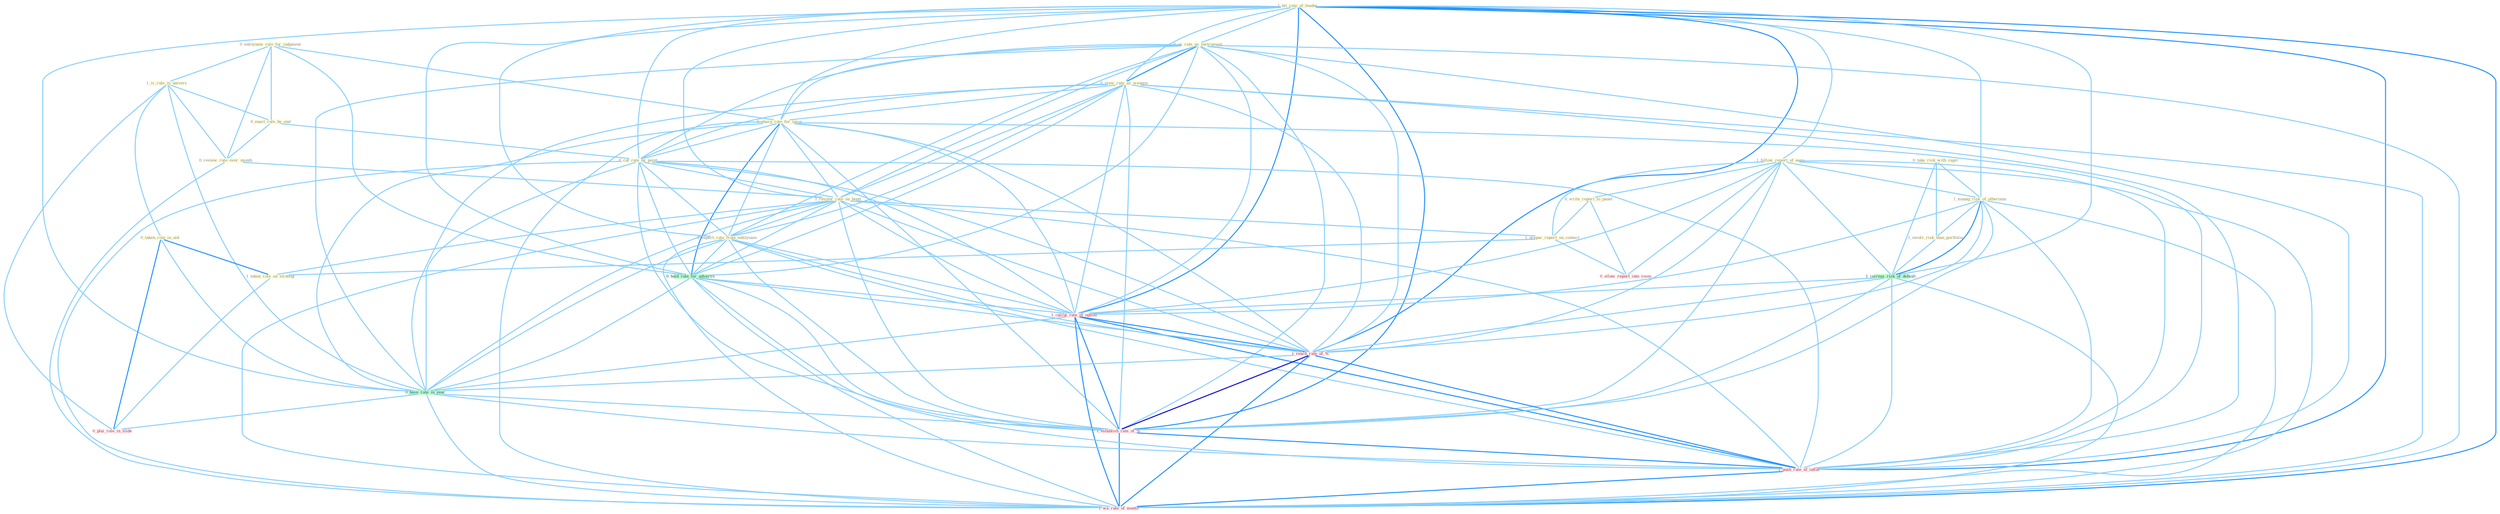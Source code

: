 Graph G{ 
    node
    [shape=polygon,style=filled,width=.5,height=.06,color="#BDFCC9",fixedsize=true,fontsize=4,
    fontcolor="#2f4f4f"];
    {node
    [color="#ffffe0", fontcolor="#8b7d6b"] "0_entitynam_rule_for_judgment " "1_hit_rate_of_leader " "0_take_risk_with_capit " "1_is_rule_in_univers " "0_us_rate_as_instrument " "1_follow_report_of_earn " "0_view_rate_as_weapon " "0_enact_rule_by_end " "1_manag_risk_of_othernum " "0_review_rule_over_month " "0_charg_rate_for_insur " "1_involv_risk_than_portfolio " "0_cut_rate_by_point " "1_review_rate_on_bond " "0_taken_role_in_aid " "0_write_report_to_panel " "1_prepar_report_on_contact " "1_taken_role_on_strategi " "0_expect_rate_from_entitynam "}
{node [color="#fff0f5", fontcolor="#b22222"] "0_allow_report_into_room " "1_calcul_rate_of_option " "1_reach_rate_of_% " "1_establish_rate_of_% " "0_plai_role_in_slide " "1_push_rate_of_inflat " "1_wa_rate_of_month "}
edge [color="#B0E2FF"];

	"0_entitynam_rule_for_judgment " -- "1_is_rule_in_univers " [w="1", color="#87cefa" ];
	"0_entitynam_rule_for_judgment " -- "0_enact_rule_by_end " [w="1", color="#87cefa" ];
	"0_entitynam_rule_for_judgment " -- "0_review_rule_over_month " [w="1", color="#87cefa" ];
	"0_entitynam_rule_for_judgment " -- "0_charg_rate_for_insur " [w="1", color="#87cefa" ];
	"0_entitynam_rule_for_judgment " -- "0_hold_rate_for_advertis " [w="1", color="#87cefa" ];
	"1_hit_rate_of_leader " -- "0_us_rate_as_instrument " [w="1", color="#87cefa" ];
	"1_hit_rate_of_leader " -- "1_follow_report_of_earn " [w="1", color="#87cefa" ];
	"1_hit_rate_of_leader " -- "0_view_rate_as_weapon " [w="1", color="#87cefa" ];
	"1_hit_rate_of_leader " -- "1_manag_risk_of_othernum " [w="1", color="#87cefa" ];
	"1_hit_rate_of_leader " -- "0_charg_rate_for_insur " [w="1", color="#87cefa" ];
	"1_hit_rate_of_leader " -- "0_cut_rate_by_point " [w="1", color="#87cefa" ];
	"1_hit_rate_of_leader " -- "1_review_rate_on_bond " [w="1", color="#87cefa" ];
	"1_hit_rate_of_leader " -- "0_expect_rate_from_entitynam " [w="1", color="#87cefa" ];
	"1_hit_rate_of_leader " -- "1_increas_risk_of_default " [w="1", color="#87cefa" ];
	"1_hit_rate_of_leader " -- "0_hold_rate_for_advertis " [w="1", color="#87cefa" ];
	"1_hit_rate_of_leader " -- "1_calcul_rate_of_option " [w="2", color="#1e90ff" , len=0.8];
	"1_hit_rate_of_leader " -- "1_reach_rate_of_% " [w="2", color="#1e90ff" , len=0.8];
	"1_hit_rate_of_leader " -- "0_have_rate_in_year " [w="1", color="#87cefa" ];
	"1_hit_rate_of_leader " -- "1_establish_rate_of_% " [w="2", color="#1e90ff" , len=0.8];
	"1_hit_rate_of_leader " -- "1_push_rate_of_inflat " [w="2", color="#1e90ff" , len=0.8];
	"1_hit_rate_of_leader " -- "1_wa_rate_of_month " [w="2", color="#1e90ff" , len=0.8];
	"0_take_risk_with_capit " -- "1_manag_risk_of_othernum " [w="1", color="#87cefa" ];
	"0_take_risk_with_capit " -- "1_involv_risk_than_portfolio " [w="1", color="#87cefa" ];
	"0_take_risk_with_capit " -- "1_increas_risk_of_default " [w="1", color="#87cefa" ];
	"1_is_rule_in_univers " -- "0_enact_rule_by_end " [w="1", color="#87cefa" ];
	"1_is_rule_in_univers " -- "0_review_rule_over_month " [w="1", color="#87cefa" ];
	"1_is_rule_in_univers " -- "0_taken_role_in_aid " [w="1", color="#87cefa" ];
	"1_is_rule_in_univers " -- "0_have_rate_in_year " [w="1", color="#87cefa" ];
	"1_is_rule_in_univers " -- "0_plai_role_in_slide " [w="1", color="#87cefa" ];
	"0_us_rate_as_instrument " -- "0_view_rate_as_weapon " [w="2", color="#1e90ff" , len=0.8];
	"0_us_rate_as_instrument " -- "0_charg_rate_for_insur " [w="1", color="#87cefa" ];
	"0_us_rate_as_instrument " -- "0_cut_rate_by_point " [w="1", color="#87cefa" ];
	"0_us_rate_as_instrument " -- "1_review_rate_on_bond " [w="1", color="#87cefa" ];
	"0_us_rate_as_instrument " -- "0_expect_rate_from_entitynam " [w="1", color="#87cefa" ];
	"0_us_rate_as_instrument " -- "0_hold_rate_for_advertis " [w="1", color="#87cefa" ];
	"0_us_rate_as_instrument " -- "1_calcul_rate_of_option " [w="1", color="#87cefa" ];
	"0_us_rate_as_instrument " -- "1_reach_rate_of_% " [w="1", color="#87cefa" ];
	"0_us_rate_as_instrument " -- "0_have_rate_in_year " [w="1", color="#87cefa" ];
	"0_us_rate_as_instrument " -- "1_establish_rate_of_% " [w="1", color="#87cefa" ];
	"0_us_rate_as_instrument " -- "1_push_rate_of_inflat " [w="1", color="#87cefa" ];
	"0_us_rate_as_instrument " -- "1_wa_rate_of_month " [w="1", color="#87cefa" ];
	"1_follow_report_of_earn " -- "1_manag_risk_of_othernum " [w="1", color="#87cefa" ];
	"1_follow_report_of_earn " -- "0_write_report_to_panel " [w="1", color="#87cefa" ];
	"1_follow_report_of_earn " -- "1_prepar_report_on_contact " [w="1", color="#87cefa" ];
	"1_follow_report_of_earn " -- "1_increas_risk_of_default " [w="1", color="#87cefa" ];
	"1_follow_report_of_earn " -- "0_allow_report_into_room " [w="1", color="#87cefa" ];
	"1_follow_report_of_earn " -- "1_calcul_rate_of_option " [w="1", color="#87cefa" ];
	"1_follow_report_of_earn " -- "1_reach_rate_of_% " [w="1", color="#87cefa" ];
	"1_follow_report_of_earn " -- "1_establish_rate_of_% " [w="1", color="#87cefa" ];
	"1_follow_report_of_earn " -- "1_push_rate_of_inflat " [w="1", color="#87cefa" ];
	"1_follow_report_of_earn " -- "1_wa_rate_of_month " [w="1", color="#87cefa" ];
	"0_view_rate_as_weapon " -- "0_charg_rate_for_insur " [w="1", color="#87cefa" ];
	"0_view_rate_as_weapon " -- "0_cut_rate_by_point " [w="1", color="#87cefa" ];
	"0_view_rate_as_weapon " -- "1_review_rate_on_bond " [w="1", color="#87cefa" ];
	"0_view_rate_as_weapon " -- "0_expect_rate_from_entitynam " [w="1", color="#87cefa" ];
	"0_view_rate_as_weapon " -- "0_hold_rate_for_advertis " [w="1", color="#87cefa" ];
	"0_view_rate_as_weapon " -- "1_calcul_rate_of_option " [w="1", color="#87cefa" ];
	"0_view_rate_as_weapon " -- "1_reach_rate_of_% " [w="1", color="#87cefa" ];
	"0_view_rate_as_weapon " -- "0_have_rate_in_year " [w="1", color="#87cefa" ];
	"0_view_rate_as_weapon " -- "1_establish_rate_of_% " [w="1", color="#87cefa" ];
	"0_view_rate_as_weapon " -- "1_push_rate_of_inflat " [w="1", color="#87cefa" ];
	"0_view_rate_as_weapon " -- "1_wa_rate_of_month " [w="1", color="#87cefa" ];
	"0_enact_rule_by_end " -- "0_review_rule_over_month " [w="1", color="#87cefa" ];
	"0_enact_rule_by_end " -- "0_cut_rate_by_point " [w="1", color="#87cefa" ];
	"1_manag_risk_of_othernum " -- "1_involv_risk_than_portfolio " [w="1", color="#87cefa" ];
	"1_manag_risk_of_othernum " -- "1_increas_risk_of_default " [w="2", color="#1e90ff" , len=0.8];
	"1_manag_risk_of_othernum " -- "1_calcul_rate_of_option " [w="1", color="#87cefa" ];
	"1_manag_risk_of_othernum " -- "1_reach_rate_of_% " [w="1", color="#87cefa" ];
	"1_manag_risk_of_othernum " -- "1_establish_rate_of_% " [w="1", color="#87cefa" ];
	"1_manag_risk_of_othernum " -- "1_push_rate_of_inflat " [w="1", color="#87cefa" ];
	"1_manag_risk_of_othernum " -- "1_wa_rate_of_month " [w="1", color="#87cefa" ];
	"0_review_rule_over_month " -- "1_review_rate_on_bond " [w="1", color="#87cefa" ];
	"0_review_rule_over_month " -- "1_wa_rate_of_month " [w="1", color="#87cefa" ];
	"0_charg_rate_for_insur " -- "0_cut_rate_by_point " [w="1", color="#87cefa" ];
	"0_charg_rate_for_insur " -- "1_review_rate_on_bond " [w="1", color="#87cefa" ];
	"0_charg_rate_for_insur " -- "0_expect_rate_from_entitynam " [w="1", color="#87cefa" ];
	"0_charg_rate_for_insur " -- "0_hold_rate_for_advertis " [w="2", color="#1e90ff" , len=0.8];
	"0_charg_rate_for_insur " -- "1_calcul_rate_of_option " [w="1", color="#87cefa" ];
	"0_charg_rate_for_insur " -- "1_reach_rate_of_% " [w="1", color="#87cefa" ];
	"0_charg_rate_for_insur " -- "0_have_rate_in_year " [w="1", color="#87cefa" ];
	"0_charg_rate_for_insur " -- "1_establish_rate_of_% " [w="1", color="#87cefa" ];
	"0_charg_rate_for_insur " -- "1_push_rate_of_inflat " [w="1", color="#87cefa" ];
	"0_charg_rate_for_insur " -- "1_wa_rate_of_month " [w="1", color="#87cefa" ];
	"1_involv_risk_than_portfolio " -- "1_increas_risk_of_default " [w="1", color="#87cefa" ];
	"0_cut_rate_by_point " -- "1_review_rate_on_bond " [w="1", color="#87cefa" ];
	"0_cut_rate_by_point " -- "0_expect_rate_from_entitynam " [w="1", color="#87cefa" ];
	"0_cut_rate_by_point " -- "0_hold_rate_for_advertis " [w="1", color="#87cefa" ];
	"0_cut_rate_by_point " -- "1_calcul_rate_of_option " [w="1", color="#87cefa" ];
	"0_cut_rate_by_point " -- "1_reach_rate_of_% " [w="1", color="#87cefa" ];
	"0_cut_rate_by_point " -- "0_have_rate_in_year " [w="1", color="#87cefa" ];
	"0_cut_rate_by_point " -- "1_establish_rate_of_% " [w="1", color="#87cefa" ];
	"0_cut_rate_by_point " -- "1_push_rate_of_inflat " [w="1", color="#87cefa" ];
	"0_cut_rate_by_point " -- "1_wa_rate_of_month " [w="1", color="#87cefa" ];
	"1_review_rate_on_bond " -- "1_prepar_report_on_contact " [w="1", color="#87cefa" ];
	"1_review_rate_on_bond " -- "1_taken_role_on_strategi " [w="1", color="#87cefa" ];
	"1_review_rate_on_bond " -- "0_expect_rate_from_entitynam " [w="1", color="#87cefa" ];
	"1_review_rate_on_bond " -- "0_hold_rate_for_advertis " [w="1", color="#87cefa" ];
	"1_review_rate_on_bond " -- "1_calcul_rate_of_option " [w="1", color="#87cefa" ];
	"1_review_rate_on_bond " -- "1_reach_rate_of_% " [w="1", color="#87cefa" ];
	"1_review_rate_on_bond " -- "0_have_rate_in_year " [w="1", color="#87cefa" ];
	"1_review_rate_on_bond " -- "1_establish_rate_of_% " [w="1", color="#87cefa" ];
	"1_review_rate_on_bond " -- "1_push_rate_of_inflat " [w="1", color="#87cefa" ];
	"1_review_rate_on_bond " -- "1_wa_rate_of_month " [w="1", color="#87cefa" ];
	"0_taken_role_in_aid " -- "1_taken_role_on_strategi " [w="2", color="#1e90ff" , len=0.8];
	"0_taken_role_in_aid " -- "0_have_rate_in_year " [w="1", color="#87cefa" ];
	"0_taken_role_in_aid " -- "0_plai_role_in_slide " [w="2", color="#1e90ff" , len=0.8];
	"0_write_report_to_panel " -- "1_prepar_report_on_contact " [w="1", color="#87cefa" ];
	"0_write_report_to_panel " -- "0_allow_report_into_room " [w="1", color="#87cefa" ];
	"1_prepar_report_on_contact " -- "1_taken_role_on_strategi " [w="1", color="#87cefa" ];
	"1_prepar_report_on_contact " -- "0_allow_report_into_room " [w="1", color="#87cefa" ];
	"1_taken_role_on_strategi " -- "0_plai_role_in_slide " [w="1", color="#87cefa" ];
	"0_expect_rate_from_entitynam " -- "0_hold_rate_for_advertis " [w="1", color="#87cefa" ];
	"0_expect_rate_from_entitynam " -- "1_calcul_rate_of_option " [w="1", color="#87cefa" ];
	"0_expect_rate_from_entitynam " -- "1_reach_rate_of_% " [w="1", color="#87cefa" ];
	"0_expect_rate_from_entitynam " -- "0_have_rate_in_year " [w="1", color="#87cefa" ];
	"0_expect_rate_from_entitynam " -- "1_establish_rate_of_% " [w="1", color="#87cefa" ];
	"0_expect_rate_from_entitynam " -- "1_push_rate_of_inflat " [w="1", color="#87cefa" ];
	"0_expect_rate_from_entitynam " -- "1_wa_rate_of_month " [w="1", color="#87cefa" ];
	"1_increas_risk_of_default " -- "1_calcul_rate_of_option " [w="1", color="#87cefa" ];
	"1_increas_risk_of_default " -- "1_reach_rate_of_% " [w="1", color="#87cefa" ];
	"1_increas_risk_of_default " -- "1_establish_rate_of_% " [w="1", color="#87cefa" ];
	"1_increas_risk_of_default " -- "1_push_rate_of_inflat " [w="1", color="#87cefa" ];
	"1_increas_risk_of_default " -- "1_wa_rate_of_month " [w="1", color="#87cefa" ];
	"0_hold_rate_for_advertis " -- "1_calcul_rate_of_option " [w="1", color="#87cefa" ];
	"0_hold_rate_for_advertis " -- "1_reach_rate_of_% " [w="1", color="#87cefa" ];
	"0_hold_rate_for_advertis " -- "0_have_rate_in_year " [w="1", color="#87cefa" ];
	"0_hold_rate_for_advertis " -- "1_establish_rate_of_% " [w="1", color="#87cefa" ];
	"0_hold_rate_for_advertis " -- "1_push_rate_of_inflat " [w="1", color="#87cefa" ];
	"0_hold_rate_for_advertis " -- "1_wa_rate_of_month " [w="1", color="#87cefa" ];
	"1_calcul_rate_of_option " -- "1_reach_rate_of_% " [w="2", color="#1e90ff" , len=0.8];
	"1_calcul_rate_of_option " -- "0_have_rate_in_year " [w="1", color="#87cefa" ];
	"1_calcul_rate_of_option " -- "1_establish_rate_of_% " [w="2", color="#1e90ff" , len=0.8];
	"1_calcul_rate_of_option " -- "1_push_rate_of_inflat " [w="2", color="#1e90ff" , len=0.8];
	"1_calcul_rate_of_option " -- "1_wa_rate_of_month " [w="2", color="#1e90ff" , len=0.8];
	"1_reach_rate_of_% " -- "0_have_rate_in_year " [w="1", color="#87cefa" ];
	"1_reach_rate_of_% " -- "1_establish_rate_of_% " [w="3", color="#0000cd" , len=0.6];
	"1_reach_rate_of_% " -- "1_push_rate_of_inflat " [w="2", color="#1e90ff" , len=0.8];
	"1_reach_rate_of_% " -- "1_wa_rate_of_month " [w="2", color="#1e90ff" , len=0.8];
	"0_have_rate_in_year " -- "1_establish_rate_of_% " [w="1", color="#87cefa" ];
	"0_have_rate_in_year " -- "0_plai_role_in_slide " [w="1", color="#87cefa" ];
	"0_have_rate_in_year " -- "1_push_rate_of_inflat " [w="1", color="#87cefa" ];
	"0_have_rate_in_year " -- "1_wa_rate_of_month " [w="1", color="#87cefa" ];
	"1_establish_rate_of_% " -- "1_push_rate_of_inflat " [w="2", color="#1e90ff" , len=0.8];
	"1_establish_rate_of_% " -- "1_wa_rate_of_month " [w="2", color="#1e90ff" , len=0.8];
	"1_push_rate_of_inflat " -- "1_wa_rate_of_month " [w="2", color="#1e90ff" , len=0.8];
}